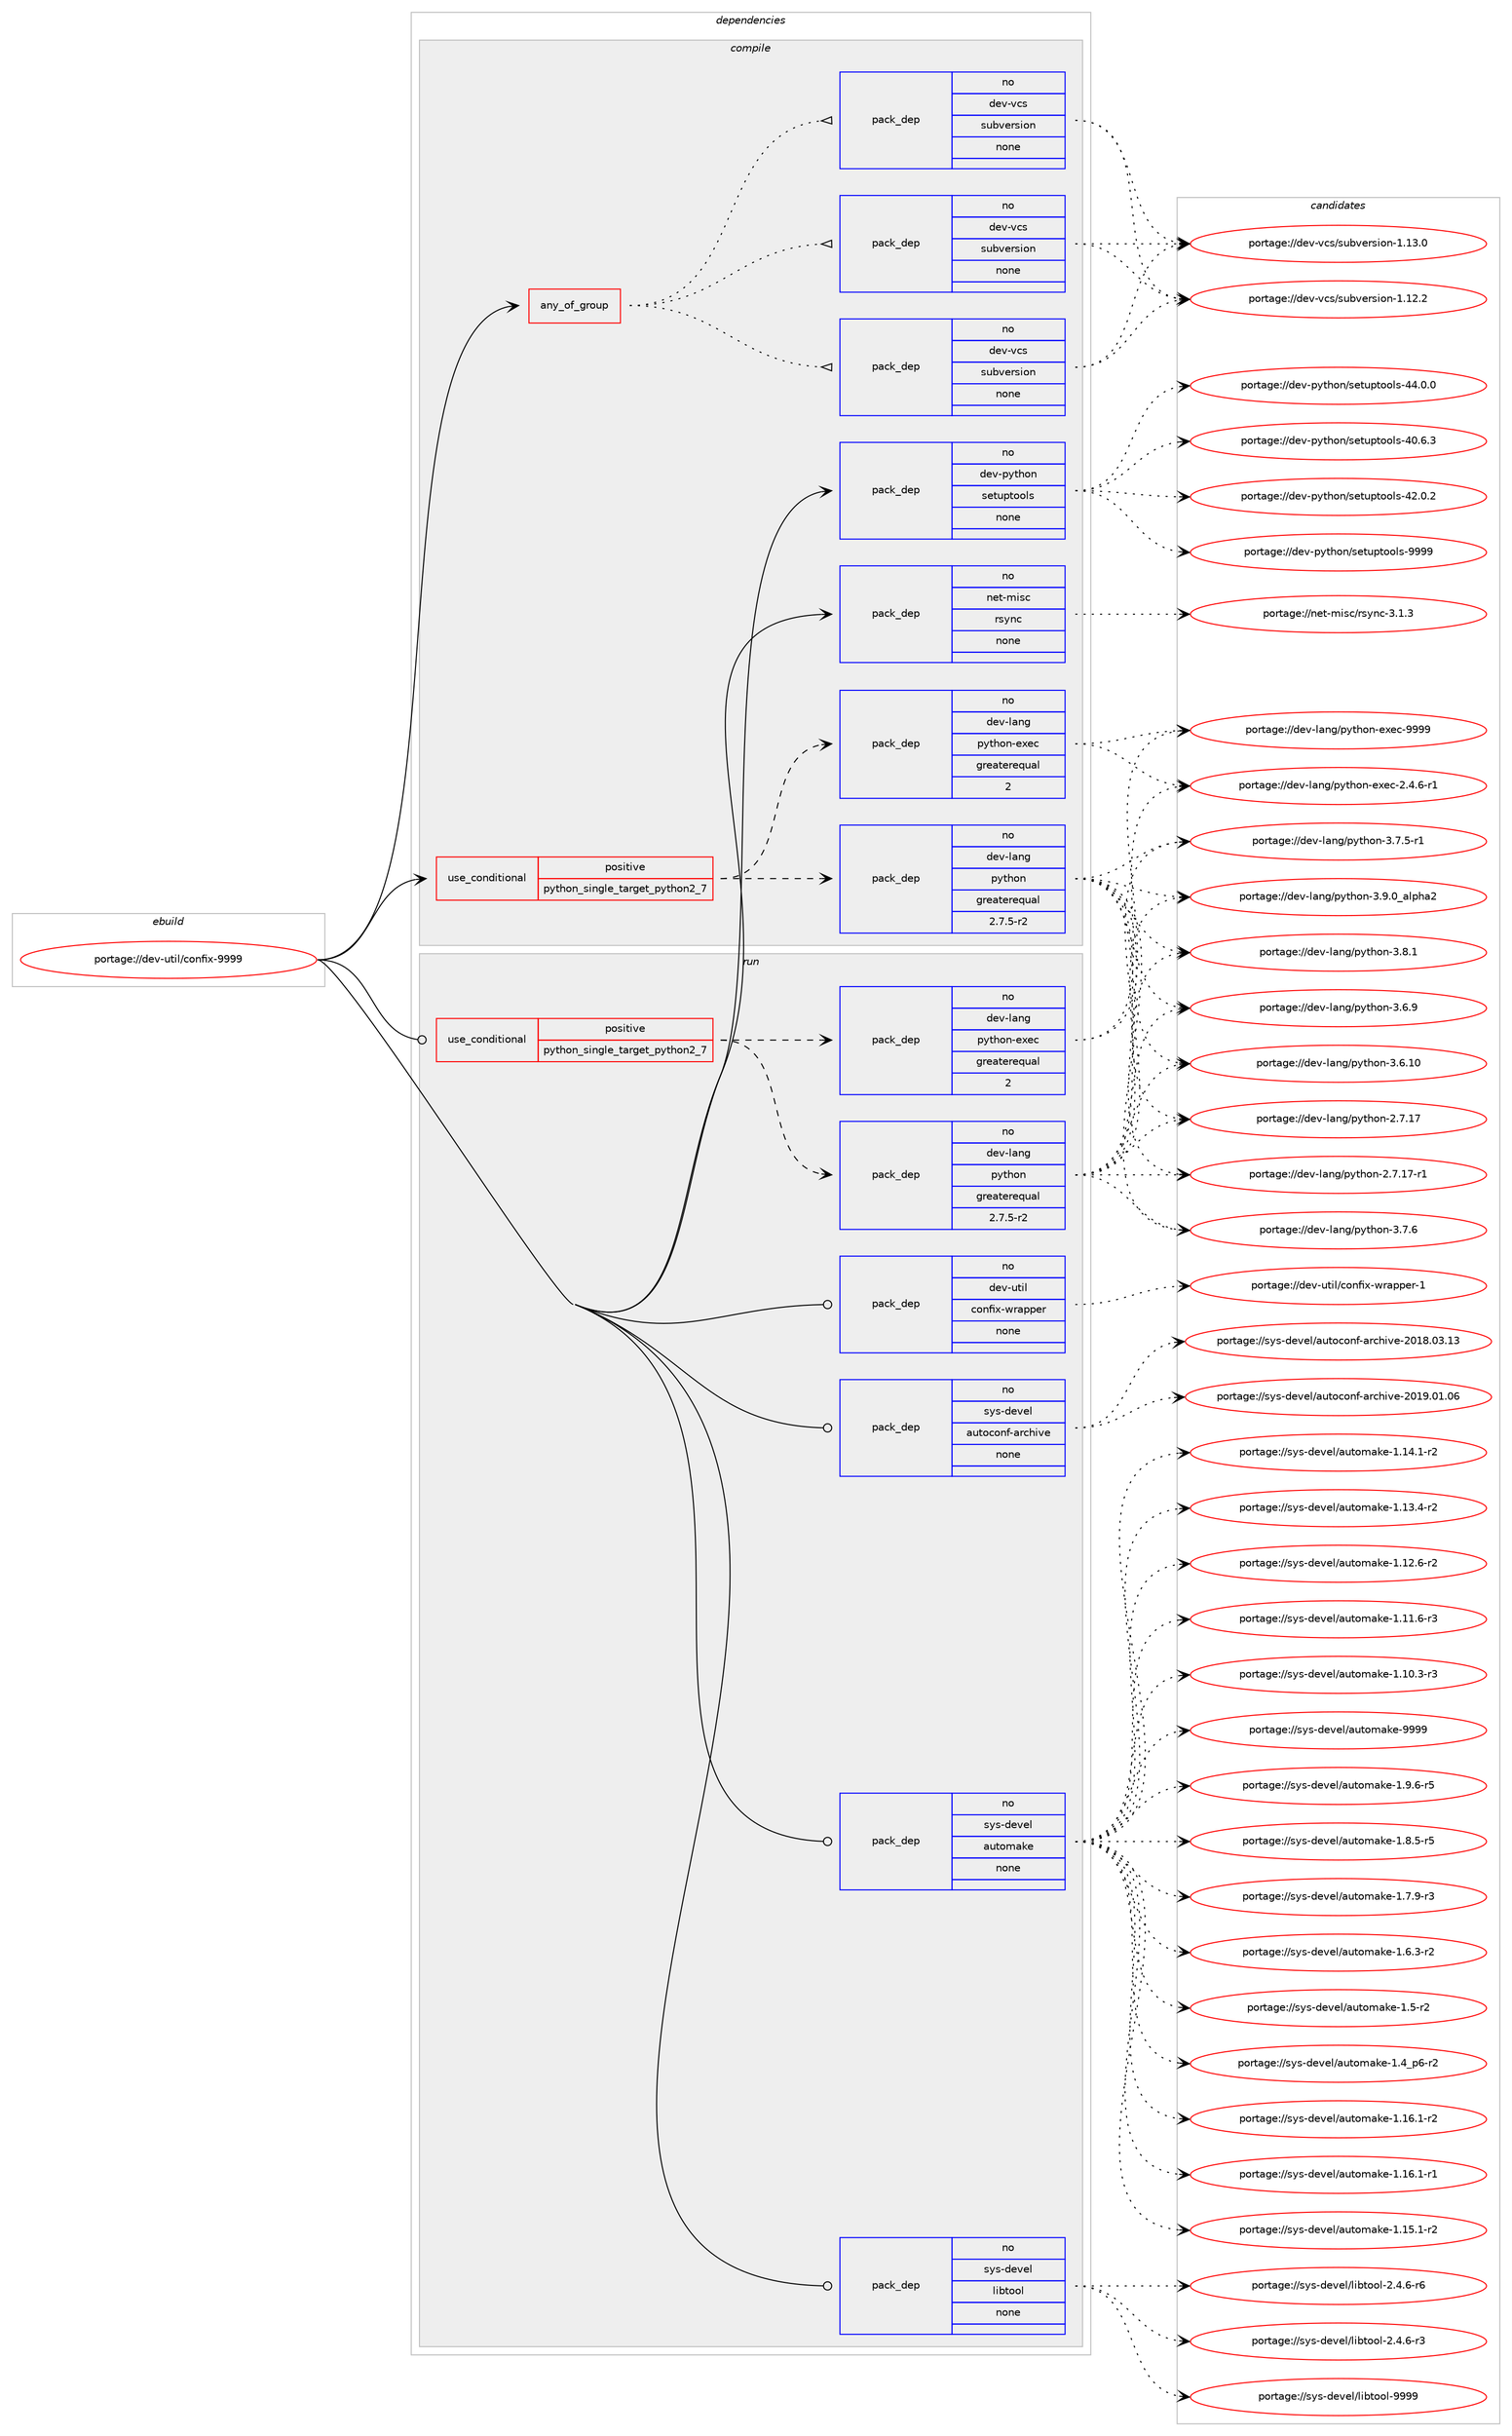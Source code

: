 digraph prolog {

# *************
# Graph options
# *************

newrank=true;
concentrate=true;
compound=true;
graph [rankdir=LR,fontname=Helvetica,fontsize=10,ranksep=1.5];#, ranksep=2.5, nodesep=0.2];
edge  [arrowhead=vee];
node  [fontname=Helvetica,fontsize=10];

# **********
# The ebuild
# **********

subgraph cluster_leftcol {
color=gray;
label=<<i>ebuild</i>>;
id [label="portage://dev-util/confix-9999", color=red, width=4, href="../dev-util/confix-9999.svg"];
}

# ****************
# The dependencies
# ****************

subgraph cluster_midcol {
color=gray;
label=<<i>dependencies</i>>;
subgraph cluster_compile {
fillcolor="#eeeeee";
style=filled;
label=<<i>compile</i>>;
subgraph any4456 {
dependency304432 [label=<<TABLE BORDER="0" CELLBORDER="1" CELLSPACING="0" CELLPADDING="4"><TR><TD CELLPADDING="10">any_of_group</TD></TR></TABLE>>, shape=none, color=red];subgraph pack236496 {
dependency304433 [label=<<TABLE BORDER="0" CELLBORDER="1" CELLSPACING="0" CELLPADDING="4" WIDTH="220"><TR><TD ROWSPAN="6" CELLPADDING="30">pack_dep</TD></TR><TR><TD WIDTH="110">no</TD></TR><TR><TD>dev-vcs</TD></TR><TR><TD>subversion</TD></TR><TR><TD>none</TD></TR><TR><TD></TD></TR></TABLE>>, shape=none, color=blue];
}
dependency304432:e -> dependency304433:w [weight=20,style="dotted",arrowhead="oinv"];
subgraph pack236497 {
dependency304434 [label=<<TABLE BORDER="0" CELLBORDER="1" CELLSPACING="0" CELLPADDING="4" WIDTH="220"><TR><TD ROWSPAN="6" CELLPADDING="30">pack_dep</TD></TR><TR><TD WIDTH="110">no</TD></TR><TR><TD>dev-vcs</TD></TR><TR><TD>subversion</TD></TR><TR><TD>none</TD></TR><TR><TD></TD></TR></TABLE>>, shape=none, color=blue];
}
dependency304432:e -> dependency304434:w [weight=20,style="dotted",arrowhead="oinv"];
subgraph pack236498 {
dependency304435 [label=<<TABLE BORDER="0" CELLBORDER="1" CELLSPACING="0" CELLPADDING="4" WIDTH="220"><TR><TD ROWSPAN="6" CELLPADDING="30">pack_dep</TD></TR><TR><TD WIDTH="110">no</TD></TR><TR><TD>dev-vcs</TD></TR><TR><TD>subversion</TD></TR><TR><TD>none</TD></TR><TR><TD></TD></TR></TABLE>>, shape=none, color=blue];
}
dependency304432:e -> dependency304435:w [weight=20,style="dotted",arrowhead="oinv"];
}
id:e -> dependency304432:w [weight=20,style="solid",arrowhead="vee"];
subgraph cond63276 {
dependency304436 [label=<<TABLE BORDER="0" CELLBORDER="1" CELLSPACING="0" CELLPADDING="4"><TR><TD ROWSPAN="3" CELLPADDING="10">use_conditional</TD></TR><TR><TD>positive</TD></TR><TR><TD>python_single_target_python2_7</TD></TR></TABLE>>, shape=none, color=red];
subgraph pack236499 {
dependency304437 [label=<<TABLE BORDER="0" CELLBORDER="1" CELLSPACING="0" CELLPADDING="4" WIDTH="220"><TR><TD ROWSPAN="6" CELLPADDING="30">pack_dep</TD></TR><TR><TD WIDTH="110">no</TD></TR><TR><TD>dev-lang</TD></TR><TR><TD>python</TD></TR><TR><TD>greaterequal</TD></TR><TR><TD>2.7.5-r2</TD></TR></TABLE>>, shape=none, color=blue];
}
dependency304436:e -> dependency304437:w [weight=20,style="dashed",arrowhead="vee"];
subgraph pack236500 {
dependency304438 [label=<<TABLE BORDER="0" CELLBORDER="1" CELLSPACING="0" CELLPADDING="4" WIDTH="220"><TR><TD ROWSPAN="6" CELLPADDING="30">pack_dep</TD></TR><TR><TD WIDTH="110">no</TD></TR><TR><TD>dev-lang</TD></TR><TR><TD>python-exec</TD></TR><TR><TD>greaterequal</TD></TR><TR><TD>2</TD></TR></TABLE>>, shape=none, color=blue];
}
dependency304436:e -> dependency304438:w [weight=20,style="dashed",arrowhead="vee"];
}
id:e -> dependency304436:w [weight=20,style="solid",arrowhead="vee"];
subgraph pack236501 {
dependency304439 [label=<<TABLE BORDER="0" CELLBORDER="1" CELLSPACING="0" CELLPADDING="4" WIDTH="220"><TR><TD ROWSPAN="6" CELLPADDING="30">pack_dep</TD></TR><TR><TD WIDTH="110">no</TD></TR><TR><TD>dev-python</TD></TR><TR><TD>setuptools</TD></TR><TR><TD>none</TD></TR><TR><TD></TD></TR></TABLE>>, shape=none, color=blue];
}
id:e -> dependency304439:w [weight=20,style="solid",arrowhead="vee"];
subgraph pack236502 {
dependency304440 [label=<<TABLE BORDER="0" CELLBORDER="1" CELLSPACING="0" CELLPADDING="4" WIDTH="220"><TR><TD ROWSPAN="6" CELLPADDING="30">pack_dep</TD></TR><TR><TD WIDTH="110">no</TD></TR><TR><TD>net-misc</TD></TR><TR><TD>rsync</TD></TR><TR><TD>none</TD></TR><TR><TD></TD></TR></TABLE>>, shape=none, color=blue];
}
id:e -> dependency304440:w [weight=20,style="solid",arrowhead="vee"];
}
subgraph cluster_compileandrun {
fillcolor="#eeeeee";
style=filled;
label=<<i>compile and run</i>>;
}
subgraph cluster_run {
fillcolor="#eeeeee";
style=filled;
label=<<i>run</i>>;
subgraph cond63277 {
dependency304441 [label=<<TABLE BORDER="0" CELLBORDER="1" CELLSPACING="0" CELLPADDING="4"><TR><TD ROWSPAN="3" CELLPADDING="10">use_conditional</TD></TR><TR><TD>positive</TD></TR><TR><TD>python_single_target_python2_7</TD></TR></TABLE>>, shape=none, color=red];
subgraph pack236503 {
dependency304442 [label=<<TABLE BORDER="0" CELLBORDER="1" CELLSPACING="0" CELLPADDING="4" WIDTH="220"><TR><TD ROWSPAN="6" CELLPADDING="30">pack_dep</TD></TR><TR><TD WIDTH="110">no</TD></TR><TR><TD>dev-lang</TD></TR><TR><TD>python</TD></TR><TR><TD>greaterequal</TD></TR><TR><TD>2.7.5-r2</TD></TR></TABLE>>, shape=none, color=blue];
}
dependency304441:e -> dependency304442:w [weight=20,style="dashed",arrowhead="vee"];
subgraph pack236504 {
dependency304443 [label=<<TABLE BORDER="0" CELLBORDER="1" CELLSPACING="0" CELLPADDING="4" WIDTH="220"><TR><TD ROWSPAN="6" CELLPADDING="30">pack_dep</TD></TR><TR><TD WIDTH="110">no</TD></TR><TR><TD>dev-lang</TD></TR><TR><TD>python-exec</TD></TR><TR><TD>greaterequal</TD></TR><TR><TD>2</TD></TR></TABLE>>, shape=none, color=blue];
}
dependency304441:e -> dependency304443:w [weight=20,style="dashed",arrowhead="vee"];
}
id:e -> dependency304441:w [weight=20,style="solid",arrowhead="odot"];
subgraph pack236505 {
dependency304444 [label=<<TABLE BORDER="0" CELLBORDER="1" CELLSPACING="0" CELLPADDING="4" WIDTH="220"><TR><TD ROWSPAN="6" CELLPADDING="30">pack_dep</TD></TR><TR><TD WIDTH="110">no</TD></TR><TR><TD>dev-util</TD></TR><TR><TD>confix-wrapper</TD></TR><TR><TD>none</TD></TR><TR><TD></TD></TR></TABLE>>, shape=none, color=blue];
}
id:e -> dependency304444:w [weight=20,style="solid",arrowhead="odot"];
subgraph pack236506 {
dependency304445 [label=<<TABLE BORDER="0" CELLBORDER="1" CELLSPACING="0" CELLPADDING="4" WIDTH="220"><TR><TD ROWSPAN="6" CELLPADDING="30">pack_dep</TD></TR><TR><TD WIDTH="110">no</TD></TR><TR><TD>sys-devel</TD></TR><TR><TD>autoconf-archive</TD></TR><TR><TD>none</TD></TR><TR><TD></TD></TR></TABLE>>, shape=none, color=blue];
}
id:e -> dependency304445:w [weight=20,style="solid",arrowhead="odot"];
subgraph pack236507 {
dependency304446 [label=<<TABLE BORDER="0" CELLBORDER="1" CELLSPACING="0" CELLPADDING="4" WIDTH="220"><TR><TD ROWSPAN="6" CELLPADDING="30">pack_dep</TD></TR><TR><TD WIDTH="110">no</TD></TR><TR><TD>sys-devel</TD></TR><TR><TD>automake</TD></TR><TR><TD>none</TD></TR><TR><TD></TD></TR></TABLE>>, shape=none, color=blue];
}
id:e -> dependency304446:w [weight=20,style="solid",arrowhead="odot"];
subgraph pack236508 {
dependency304447 [label=<<TABLE BORDER="0" CELLBORDER="1" CELLSPACING="0" CELLPADDING="4" WIDTH="220"><TR><TD ROWSPAN="6" CELLPADDING="30">pack_dep</TD></TR><TR><TD WIDTH="110">no</TD></TR><TR><TD>sys-devel</TD></TR><TR><TD>libtool</TD></TR><TR><TD>none</TD></TR><TR><TD></TD></TR></TABLE>>, shape=none, color=blue];
}
id:e -> dependency304447:w [weight=20,style="solid",arrowhead="odot"];
}
}

# **************
# The candidates
# **************

subgraph cluster_choices {
rank=same;
color=gray;
label=<<i>candidates</i>>;

subgraph choice236496 {
color=black;
nodesep=1;
choice1001011184511899115471151179811810111411510511111045494649514648 [label="portage://dev-vcs/subversion-1.13.0", color=red, width=4,href="../dev-vcs/subversion-1.13.0.svg"];
choice1001011184511899115471151179811810111411510511111045494649504650 [label="portage://dev-vcs/subversion-1.12.2", color=red, width=4,href="../dev-vcs/subversion-1.12.2.svg"];
dependency304433:e -> choice1001011184511899115471151179811810111411510511111045494649514648:w [style=dotted,weight="100"];
dependency304433:e -> choice1001011184511899115471151179811810111411510511111045494649504650:w [style=dotted,weight="100"];
}
subgraph choice236497 {
color=black;
nodesep=1;
choice1001011184511899115471151179811810111411510511111045494649514648 [label="portage://dev-vcs/subversion-1.13.0", color=red, width=4,href="../dev-vcs/subversion-1.13.0.svg"];
choice1001011184511899115471151179811810111411510511111045494649504650 [label="portage://dev-vcs/subversion-1.12.2", color=red, width=4,href="../dev-vcs/subversion-1.12.2.svg"];
dependency304434:e -> choice1001011184511899115471151179811810111411510511111045494649514648:w [style=dotted,weight="100"];
dependency304434:e -> choice1001011184511899115471151179811810111411510511111045494649504650:w [style=dotted,weight="100"];
}
subgraph choice236498 {
color=black;
nodesep=1;
choice1001011184511899115471151179811810111411510511111045494649514648 [label="portage://dev-vcs/subversion-1.13.0", color=red, width=4,href="../dev-vcs/subversion-1.13.0.svg"];
choice1001011184511899115471151179811810111411510511111045494649504650 [label="portage://dev-vcs/subversion-1.12.2", color=red, width=4,href="../dev-vcs/subversion-1.12.2.svg"];
dependency304435:e -> choice1001011184511899115471151179811810111411510511111045494649514648:w [style=dotted,weight="100"];
dependency304435:e -> choice1001011184511899115471151179811810111411510511111045494649504650:w [style=dotted,weight="100"];
}
subgraph choice236499 {
color=black;
nodesep=1;
choice10010111845108971101034711212111610411111045514657464895971081121049750 [label="portage://dev-lang/python-3.9.0_alpha2", color=red, width=4,href="../dev-lang/python-3.9.0_alpha2.svg"];
choice100101118451089711010347112121116104111110455146564649 [label="portage://dev-lang/python-3.8.1", color=red, width=4,href="../dev-lang/python-3.8.1.svg"];
choice100101118451089711010347112121116104111110455146554654 [label="portage://dev-lang/python-3.7.6", color=red, width=4,href="../dev-lang/python-3.7.6.svg"];
choice1001011184510897110103471121211161041111104551465546534511449 [label="portage://dev-lang/python-3.7.5-r1", color=red, width=4,href="../dev-lang/python-3.7.5-r1.svg"];
choice100101118451089711010347112121116104111110455146544657 [label="portage://dev-lang/python-3.6.9", color=red, width=4,href="../dev-lang/python-3.6.9.svg"];
choice10010111845108971101034711212111610411111045514654464948 [label="portage://dev-lang/python-3.6.10", color=red, width=4,href="../dev-lang/python-3.6.10.svg"];
choice100101118451089711010347112121116104111110455046554649554511449 [label="portage://dev-lang/python-2.7.17-r1", color=red, width=4,href="../dev-lang/python-2.7.17-r1.svg"];
choice10010111845108971101034711212111610411111045504655464955 [label="portage://dev-lang/python-2.7.17", color=red, width=4,href="../dev-lang/python-2.7.17.svg"];
dependency304437:e -> choice10010111845108971101034711212111610411111045514657464895971081121049750:w [style=dotted,weight="100"];
dependency304437:e -> choice100101118451089711010347112121116104111110455146564649:w [style=dotted,weight="100"];
dependency304437:e -> choice100101118451089711010347112121116104111110455146554654:w [style=dotted,weight="100"];
dependency304437:e -> choice1001011184510897110103471121211161041111104551465546534511449:w [style=dotted,weight="100"];
dependency304437:e -> choice100101118451089711010347112121116104111110455146544657:w [style=dotted,weight="100"];
dependency304437:e -> choice10010111845108971101034711212111610411111045514654464948:w [style=dotted,weight="100"];
dependency304437:e -> choice100101118451089711010347112121116104111110455046554649554511449:w [style=dotted,weight="100"];
dependency304437:e -> choice10010111845108971101034711212111610411111045504655464955:w [style=dotted,weight="100"];
}
subgraph choice236500 {
color=black;
nodesep=1;
choice10010111845108971101034711212111610411111045101120101994557575757 [label="portage://dev-lang/python-exec-9999", color=red, width=4,href="../dev-lang/python-exec-9999.svg"];
choice10010111845108971101034711212111610411111045101120101994550465246544511449 [label="portage://dev-lang/python-exec-2.4.6-r1", color=red, width=4,href="../dev-lang/python-exec-2.4.6-r1.svg"];
dependency304438:e -> choice10010111845108971101034711212111610411111045101120101994557575757:w [style=dotted,weight="100"];
dependency304438:e -> choice10010111845108971101034711212111610411111045101120101994550465246544511449:w [style=dotted,weight="100"];
}
subgraph choice236501 {
color=black;
nodesep=1;
choice10010111845112121116104111110471151011161171121161111111081154557575757 [label="portage://dev-python/setuptools-9999", color=red, width=4,href="../dev-python/setuptools-9999.svg"];
choice100101118451121211161041111104711510111611711211611111110811545525246484648 [label="portage://dev-python/setuptools-44.0.0", color=red, width=4,href="../dev-python/setuptools-44.0.0.svg"];
choice100101118451121211161041111104711510111611711211611111110811545525046484650 [label="portage://dev-python/setuptools-42.0.2", color=red, width=4,href="../dev-python/setuptools-42.0.2.svg"];
choice100101118451121211161041111104711510111611711211611111110811545524846544651 [label="portage://dev-python/setuptools-40.6.3", color=red, width=4,href="../dev-python/setuptools-40.6.3.svg"];
dependency304439:e -> choice10010111845112121116104111110471151011161171121161111111081154557575757:w [style=dotted,weight="100"];
dependency304439:e -> choice100101118451121211161041111104711510111611711211611111110811545525246484648:w [style=dotted,weight="100"];
dependency304439:e -> choice100101118451121211161041111104711510111611711211611111110811545525046484650:w [style=dotted,weight="100"];
dependency304439:e -> choice100101118451121211161041111104711510111611711211611111110811545524846544651:w [style=dotted,weight="100"];
}
subgraph choice236502 {
color=black;
nodesep=1;
choice11010111645109105115994711411512111099455146494651 [label="portage://net-misc/rsync-3.1.3", color=red, width=4,href="../net-misc/rsync-3.1.3.svg"];
dependency304440:e -> choice11010111645109105115994711411512111099455146494651:w [style=dotted,weight="100"];
}
subgraph choice236503 {
color=black;
nodesep=1;
choice10010111845108971101034711212111610411111045514657464895971081121049750 [label="portage://dev-lang/python-3.9.0_alpha2", color=red, width=4,href="../dev-lang/python-3.9.0_alpha2.svg"];
choice100101118451089711010347112121116104111110455146564649 [label="portage://dev-lang/python-3.8.1", color=red, width=4,href="../dev-lang/python-3.8.1.svg"];
choice100101118451089711010347112121116104111110455146554654 [label="portage://dev-lang/python-3.7.6", color=red, width=4,href="../dev-lang/python-3.7.6.svg"];
choice1001011184510897110103471121211161041111104551465546534511449 [label="portage://dev-lang/python-3.7.5-r1", color=red, width=4,href="../dev-lang/python-3.7.5-r1.svg"];
choice100101118451089711010347112121116104111110455146544657 [label="portage://dev-lang/python-3.6.9", color=red, width=4,href="../dev-lang/python-3.6.9.svg"];
choice10010111845108971101034711212111610411111045514654464948 [label="portage://dev-lang/python-3.6.10", color=red, width=4,href="../dev-lang/python-3.6.10.svg"];
choice100101118451089711010347112121116104111110455046554649554511449 [label="portage://dev-lang/python-2.7.17-r1", color=red, width=4,href="../dev-lang/python-2.7.17-r1.svg"];
choice10010111845108971101034711212111610411111045504655464955 [label="portage://dev-lang/python-2.7.17", color=red, width=4,href="../dev-lang/python-2.7.17.svg"];
dependency304442:e -> choice10010111845108971101034711212111610411111045514657464895971081121049750:w [style=dotted,weight="100"];
dependency304442:e -> choice100101118451089711010347112121116104111110455146564649:w [style=dotted,weight="100"];
dependency304442:e -> choice100101118451089711010347112121116104111110455146554654:w [style=dotted,weight="100"];
dependency304442:e -> choice1001011184510897110103471121211161041111104551465546534511449:w [style=dotted,weight="100"];
dependency304442:e -> choice100101118451089711010347112121116104111110455146544657:w [style=dotted,weight="100"];
dependency304442:e -> choice10010111845108971101034711212111610411111045514654464948:w [style=dotted,weight="100"];
dependency304442:e -> choice100101118451089711010347112121116104111110455046554649554511449:w [style=dotted,weight="100"];
dependency304442:e -> choice10010111845108971101034711212111610411111045504655464955:w [style=dotted,weight="100"];
}
subgraph choice236504 {
color=black;
nodesep=1;
choice10010111845108971101034711212111610411111045101120101994557575757 [label="portage://dev-lang/python-exec-9999", color=red, width=4,href="../dev-lang/python-exec-9999.svg"];
choice10010111845108971101034711212111610411111045101120101994550465246544511449 [label="portage://dev-lang/python-exec-2.4.6-r1", color=red, width=4,href="../dev-lang/python-exec-2.4.6-r1.svg"];
dependency304443:e -> choice10010111845108971101034711212111610411111045101120101994557575757:w [style=dotted,weight="100"];
dependency304443:e -> choice10010111845108971101034711212111610411111045101120101994550465246544511449:w [style=dotted,weight="100"];
}
subgraph choice236505 {
color=black;
nodesep=1;
choice10010111845117116105108479911111010210512045119114971121121011144549 [label="portage://dev-util/confix-wrapper-1", color=red, width=4,href="../dev-util/confix-wrapper-1.svg"];
dependency304444:e -> choice10010111845117116105108479911111010210512045119114971121121011144549:w [style=dotted,weight="100"];
}
subgraph choice236506 {
color=black;
nodesep=1;
choice115121115451001011181011084797117116111991111101024597114991041051181014550484957464849464854 [label="portage://sys-devel/autoconf-archive-2019.01.06", color=red, width=4,href="../sys-devel/autoconf-archive-2019.01.06.svg"];
choice115121115451001011181011084797117116111991111101024597114991041051181014550484956464851464951 [label="portage://sys-devel/autoconf-archive-2018.03.13", color=red, width=4,href="../sys-devel/autoconf-archive-2018.03.13.svg"];
dependency304445:e -> choice115121115451001011181011084797117116111991111101024597114991041051181014550484957464849464854:w [style=dotted,weight="100"];
dependency304445:e -> choice115121115451001011181011084797117116111991111101024597114991041051181014550484956464851464951:w [style=dotted,weight="100"];
}
subgraph choice236507 {
color=black;
nodesep=1;
choice115121115451001011181011084797117116111109971071014557575757 [label="portage://sys-devel/automake-9999", color=red, width=4,href="../sys-devel/automake-9999.svg"];
choice115121115451001011181011084797117116111109971071014549465746544511453 [label="portage://sys-devel/automake-1.9.6-r5", color=red, width=4,href="../sys-devel/automake-1.9.6-r5.svg"];
choice115121115451001011181011084797117116111109971071014549465646534511453 [label="portage://sys-devel/automake-1.8.5-r5", color=red, width=4,href="../sys-devel/automake-1.8.5-r5.svg"];
choice115121115451001011181011084797117116111109971071014549465546574511451 [label="portage://sys-devel/automake-1.7.9-r3", color=red, width=4,href="../sys-devel/automake-1.7.9-r3.svg"];
choice115121115451001011181011084797117116111109971071014549465446514511450 [label="portage://sys-devel/automake-1.6.3-r2", color=red, width=4,href="../sys-devel/automake-1.6.3-r2.svg"];
choice11512111545100101118101108479711711611110997107101454946534511450 [label="portage://sys-devel/automake-1.5-r2", color=red, width=4,href="../sys-devel/automake-1.5-r2.svg"];
choice115121115451001011181011084797117116111109971071014549465295112544511450 [label="portage://sys-devel/automake-1.4_p6-r2", color=red, width=4,href="../sys-devel/automake-1.4_p6-r2.svg"];
choice11512111545100101118101108479711711611110997107101454946495446494511450 [label="portage://sys-devel/automake-1.16.1-r2", color=red, width=4,href="../sys-devel/automake-1.16.1-r2.svg"];
choice11512111545100101118101108479711711611110997107101454946495446494511449 [label="portage://sys-devel/automake-1.16.1-r1", color=red, width=4,href="../sys-devel/automake-1.16.1-r1.svg"];
choice11512111545100101118101108479711711611110997107101454946495346494511450 [label="portage://sys-devel/automake-1.15.1-r2", color=red, width=4,href="../sys-devel/automake-1.15.1-r2.svg"];
choice11512111545100101118101108479711711611110997107101454946495246494511450 [label="portage://sys-devel/automake-1.14.1-r2", color=red, width=4,href="../sys-devel/automake-1.14.1-r2.svg"];
choice11512111545100101118101108479711711611110997107101454946495146524511450 [label="portage://sys-devel/automake-1.13.4-r2", color=red, width=4,href="../sys-devel/automake-1.13.4-r2.svg"];
choice11512111545100101118101108479711711611110997107101454946495046544511450 [label="portage://sys-devel/automake-1.12.6-r2", color=red, width=4,href="../sys-devel/automake-1.12.6-r2.svg"];
choice11512111545100101118101108479711711611110997107101454946494946544511451 [label="portage://sys-devel/automake-1.11.6-r3", color=red, width=4,href="../sys-devel/automake-1.11.6-r3.svg"];
choice11512111545100101118101108479711711611110997107101454946494846514511451 [label="portage://sys-devel/automake-1.10.3-r3", color=red, width=4,href="../sys-devel/automake-1.10.3-r3.svg"];
dependency304446:e -> choice115121115451001011181011084797117116111109971071014557575757:w [style=dotted,weight="100"];
dependency304446:e -> choice115121115451001011181011084797117116111109971071014549465746544511453:w [style=dotted,weight="100"];
dependency304446:e -> choice115121115451001011181011084797117116111109971071014549465646534511453:w [style=dotted,weight="100"];
dependency304446:e -> choice115121115451001011181011084797117116111109971071014549465546574511451:w [style=dotted,weight="100"];
dependency304446:e -> choice115121115451001011181011084797117116111109971071014549465446514511450:w [style=dotted,weight="100"];
dependency304446:e -> choice11512111545100101118101108479711711611110997107101454946534511450:w [style=dotted,weight="100"];
dependency304446:e -> choice115121115451001011181011084797117116111109971071014549465295112544511450:w [style=dotted,weight="100"];
dependency304446:e -> choice11512111545100101118101108479711711611110997107101454946495446494511450:w [style=dotted,weight="100"];
dependency304446:e -> choice11512111545100101118101108479711711611110997107101454946495446494511449:w [style=dotted,weight="100"];
dependency304446:e -> choice11512111545100101118101108479711711611110997107101454946495346494511450:w [style=dotted,weight="100"];
dependency304446:e -> choice11512111545100101118101108479711711611110997107101454946495246494511450:w [style=dotted,weight="100"];
dependency304446:e -> choice11512111545100101118101108479711711611110997107101454946495146524511450:w [style=dotted,weight="100"];
dependency304446:e -> choice11512111545100101118101108479711711611110997107101454946495046544511450:w [style=dotted,weight="100"];
dependency304446:e -> choice11512111545100101118101108479711711611110997107101454946494946544511451:w [style=dotted,weight="100"];
dependency304446:e -> choice11512111545100101118101108479711711611110997107101454946494846514511451:w [style=dotted,weight="100"];
}
subgraph choice236508 {
color=black;
nodesep=1;
choice1151211154510010111810110847108105981161111111084557575757 [label="portage://sys-devel/libtool-9999", color=red, width=4,href="../sys-devel/libtool-9999.svg"];
choice1151211154510010111810110847108105981161111111084550465246544511454 [label="portage://sys-devel/libtool-2.4.6-r6", color=red, width=4,href="../sys-devel/libtool-2.4.6-r6.svg"];
choice1151211154510010111810110847108105981161111111084550465246544511451 [label="portage://sys-devel/libtool-2.4.6-r3", color=red, width=4,href="../sys-devel/libtool-2.4.6-r3.svg"];
dependency304447:e -> choice1151211154510010111810110847108105981161111111084557575757:w [style=dotted,weight="100"];
dependency304447:e -> choice1151211154510010111810110847108105981161111111084550465246544511454:w [style=dotted,weight="100"];
dependency304447:e -> choice1151211154510010111810110847108105981161111111084550465246544511451:w [style=dotted,weight="100"];
}
}

}

